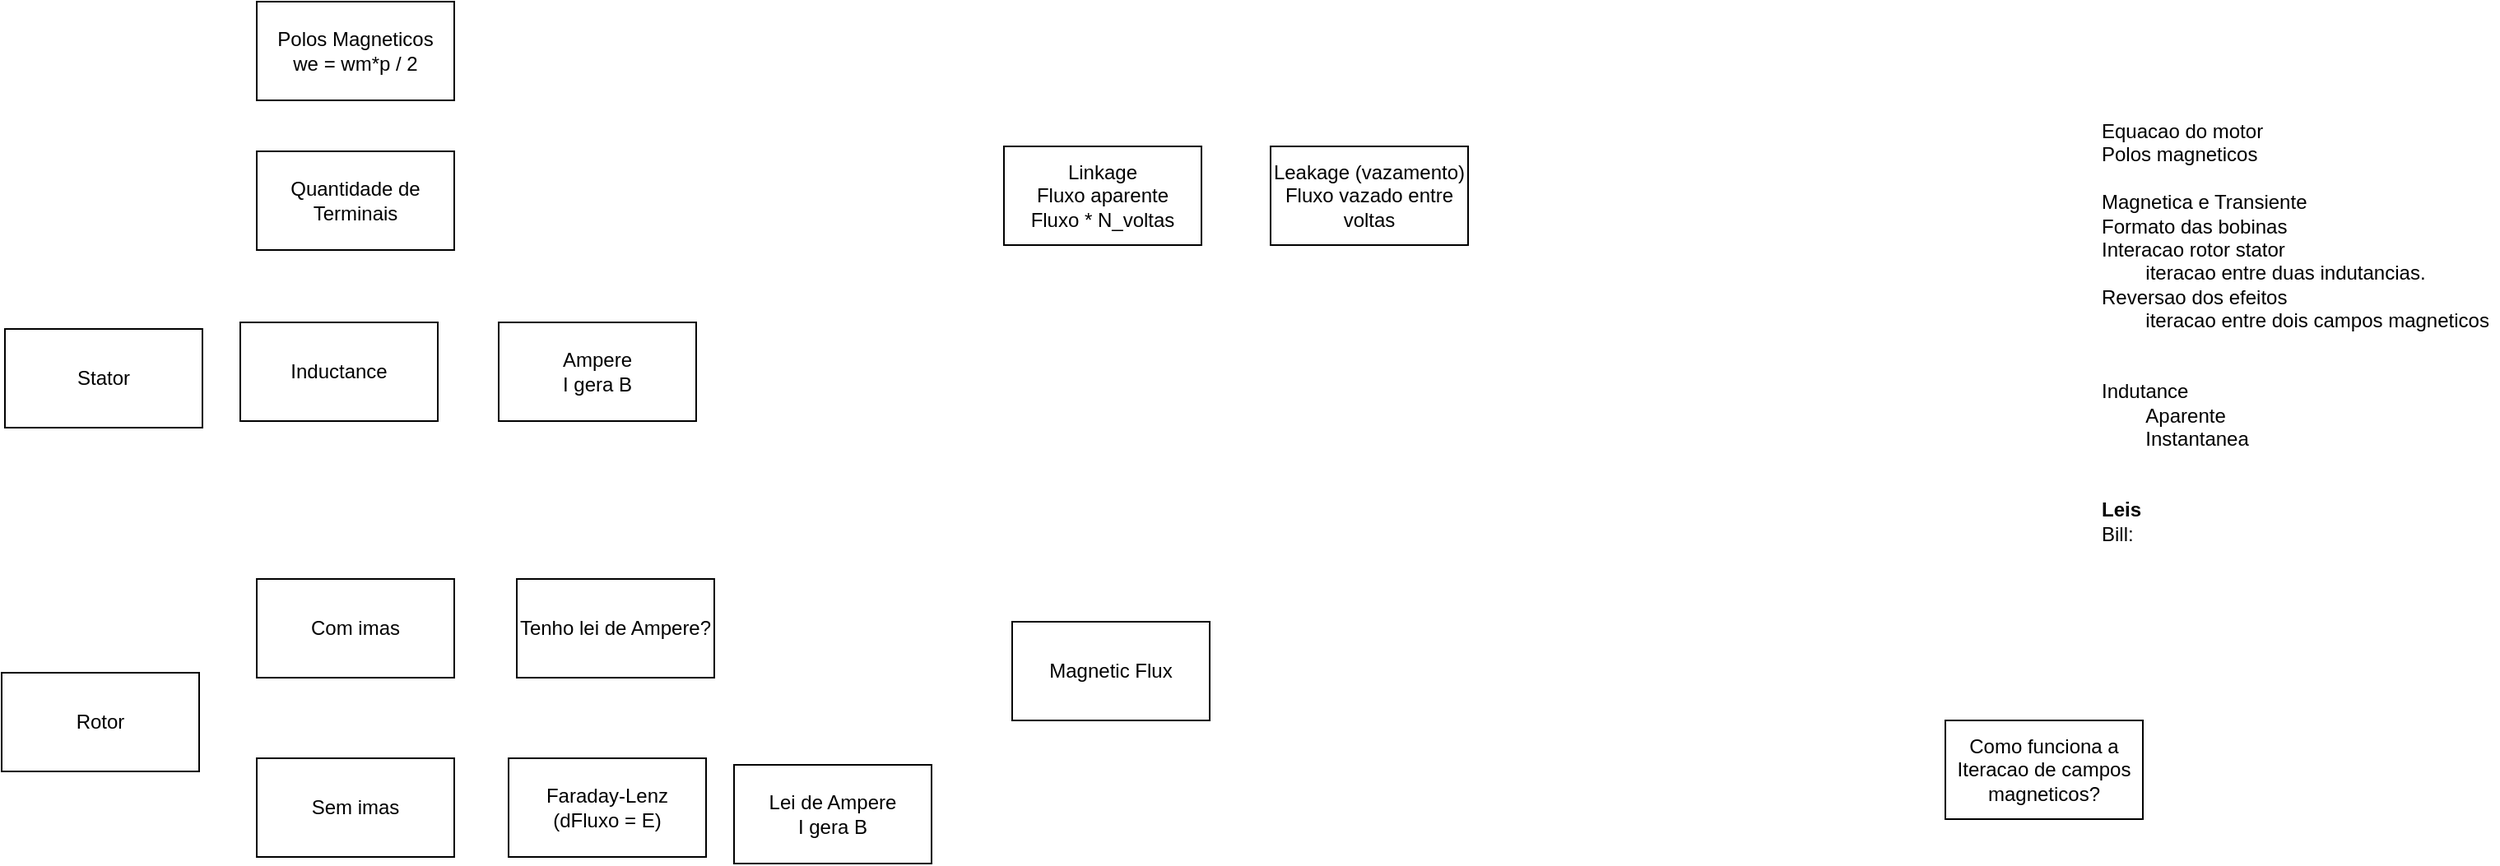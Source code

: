 <mxfile version="22.0.6" type="device">
  <diagram name="Page-1" id="EzyCqfu8qsjxYLeTGprw">
    <mxGraphModel dx="2103" dy="1394" grid="0" gridSize="10" guides="1" tooltips="1" connect="1" arrows="1" fold="1" page="0" pageScale="1" pageWidth="1169" pageHeight="827" math="0" shadow="0">
      <root>
        <mxCell id="0" />
        <mxCell id="1" parent="0" />
        <mxCell id="q3knvlEKfwuxzLqlxlKQ-1" value="Magnetic Flux " style="whiteSpace=wrap;html=1;" vertex="1" parent="1">
          <mxGeometry x="444" y="173" width="120" height="60" as="geometry" />
        </mxCell>
        <mxCell id="q3knvlEKfwuxzLqlxlKQ-2" value="Inductance" style="whiteSpace=wrap;html=1;" vertex="1" parent="1">
          <mxGeometry x="-25" y="-9" width="120" height="60" as="geometry" />
        </mxCell>
        <mxCell id="q3knvlEKfwuxzLqlxlKQ-4" value="&lt;div&gt;Equacao do motor&lt;br&gt;Polos magneticos&lt;br&gt;&lt;/div&gt;&lt;div&gt;&lt;br&gt;&lt;/div&gt;&lt;div&gt;Magnetica e Transiente&lt;br&gt;&lt;/div&gt;&lt;div&gt;Formato das bobinas&lt;/div&gt;&lt;div&gt;Interacao rotor stator&lt;/div&gt;&lt;div&gt;&lt;span style=&quot;white-space: pre;&quot;&gt;&#x9;&lt;/span&gt;iteracao entre duas indutancias. Reversao dos efeitos&lt;br&gt;&lt;/div&gt;&lt;div&gt;&lt;span style=&quot;white-space: pre;&quot;&gt;&#x9;&lt;/span&gt;iteracao entre dois campos magneticos&lt;/div&gt;&lt;div&gt;&lt;span style=&quot;white-space: pre;&quot;&gt;&#x9;&lt;/span&gt;&lt;br&gt;&lt;/div&gt;&lt;div&gt;&lt;br&gt;&lt;/div&gt;&lt;div&gt;Indutance&lt;/div&gt;&lt;div&gt;&lt;span style=&quot;white-space: pre;&quot;&gt;&#x9;&lt;/span&gt;Aparente&lt;/div&gt;&lt;div&gt;&lt;span style=&quot;white-space: pre;&quot;&gt;&#x9;&lt;/span&gt;Instantanea&lt;br&gt;&lt;/div&gt;&lt;div&gt;&lt;br&gt;&lt;/div&gt;&lt;br&gt;&lt;div&gt;&lt;b&gt;Leis&lt;/b&gt;&lt;/div&gt;&lt;div&gt;Bill:&lt;/div&gt;" style="text;strokeColor=none;align=left;fillColor=none;html=1;verticalAlign=middle;whiteSpace=wrap;rounded=0;" vertex="1" parent="1">
          <mxGeometry x="1104" y="-200" width="243" height="393" as="geometry" />
        </mxCell>
        <mxCell id="q3knvlEKfwuxzLqlxlKQ-5" value="&lt;div&gt;Linkage&lt;/div&gt;&lt;div&gt;Fluxo aparente&lt;/div&gt;&lt;div&gt;Fluxo * N_voltas&lt;br&gt;&lt;/div&gt;" style="whiteSpace=wrap;html=1;" vertex="1" parent="1">
          <mxGeometry x="439" y="-116" width="120" height="60" as="geometry" />
        </mxCell>
        <mxCell id="q3knvlEKfwuxzLqlxlKQ-6" value="&lt;div&gt;Leakage (vazamento)&lt;br&gt;&lt;/div&gt;&lt;div&gt;Fluxo vazado entre voltas&lt;br&gt;&lt;/div&gt;" style="whiteSpace=wrap;html=1;" vertex="1" parent="1">
          <mxGeometry x="601" y="-116" width="120" height="60" as="geometry" />
        </mxCell>
        <mxCell id="q3knvlEKfwuxzLqlxlKQ-8" value="&lt;div&gt;Faraday-Lenz&lt;/div&gt;&lt;div&gt;(dFluxo = E)&lt;br&gt;&lt;/div&gt;" style="whiteSpace=wrap;html=1;" vertex="1" parent="1">
          <mxGeometry x="138" y="256" width="120" height="60" as="geometry" />
        </mxCell>
        <mxCell id="q3knvlEKfwuxzLqlxlKQ-9" value="&lt;div&gt;Ampere&lt;/div&gt;&lt;div&gt;I gera B&lt;br&gt;&lt;/div&gt;" style="whiteSpace=wrap;html=1;" vertex="1" parent="1">
          <mxGeometry x="132" y="-9" width="120" height="60" as="geometry" />
        </mxCell>
        <mxCell id="q3knvlEKfwuxzLqlxlKQ-10" value="&lt;div&gt;Polos Magneticos&lt;/div&gt;&lt;div&gt;we = wm*p / 2&lt;br&gt;&lt;/div&gt;" style="whiteSpace=wrap;html=1;" vertex="1" parent="1">
          <mxGeometry x="-15" y="-204" width="120" height="60" as="geometry" />
        </mxCell>
        <mxCell id="q3knvlEKfwuxzLqlxlKQ-11" value="Stator" style="whiteSpace=wrap;html=1;" vertex="1" parent="1">
          <mxGeometry x="-168" y="-5" width="120" height="60" as="geometry" />
        </mxCell>
        <mxCell id="q3knvlEKfwuxzLqlxlKQ-12" value="Rotor" style="whiteSpace=wrap;html=1;" vertex="1" parent="1">
          <mxGeometry x="-170" y="204" width="120" height="60" as="geometry" />
        </mxCell>
        <mxCell id="q3knvlEKfwuxzLqlxlKQ-14" value="Sem imas" style="whiteSpace=wrap;html=1;" vertex="1" parent="1">
          <mxGeometry x="-15" y="256" width="120" height="60" as="geometry" />
        </mxCell>
        <mxCell id="q3knvlEKfwuxzLqlxlKQ-15" value="Com imas" style="whiteSpace=wrap;html=1;" vertex="1" parent="1">
          <mxGeometry x="-15" y="147" width="120" height="60" as="geometry" />
        </mxCell>
        <mxCell id="q3knvlEKfwuxzLqlxlKQ-16" value="Como funciona a Iteracao de campos magneticos?" style="whiteSpace=wrap;html=1;" vertex="1" parent="1">
          <mxGeometry x="1011" y="233" width="120" height="60" as="geometry" />
        </mxCell>
        <mxCell id="q3knvlEKfwuxzLqlxlKQ-17" value="Lei de Ampere&lt;div&gt;I gera B&lt;br&gt;&lt;/div&gt;" style="whiteSpace=wrap;html=1;" vertex="1" parent="1">
          <mxGeometry x="275" y="260" width="120" height="60" as="geometry" />
        </mxCell>
        <mxCell id="q3knvlEKfwuxzLqlxlKQ-18" value="Tenho lei de Ampere?" style="whiteSpace=wrap;html=1;" vertex="1" parent="1">
          <mxGeometry x="143" y="147" width="120" height="60" as="geometry" />
        </mxCell>
        <mxCell id="q3knvlEKfwuxzLqlxlKQ-19" value="Quantidade de Terminais" style="whiteSpace=wrap;html=1;" vertex="1" parent="1">
          <mxGeometry x="-15" y="-113" width="120" height="60" as="geometry" />
        </mxCell>
      </root>
    </mxGraphModel>
  </diagram>
</mxfile>
